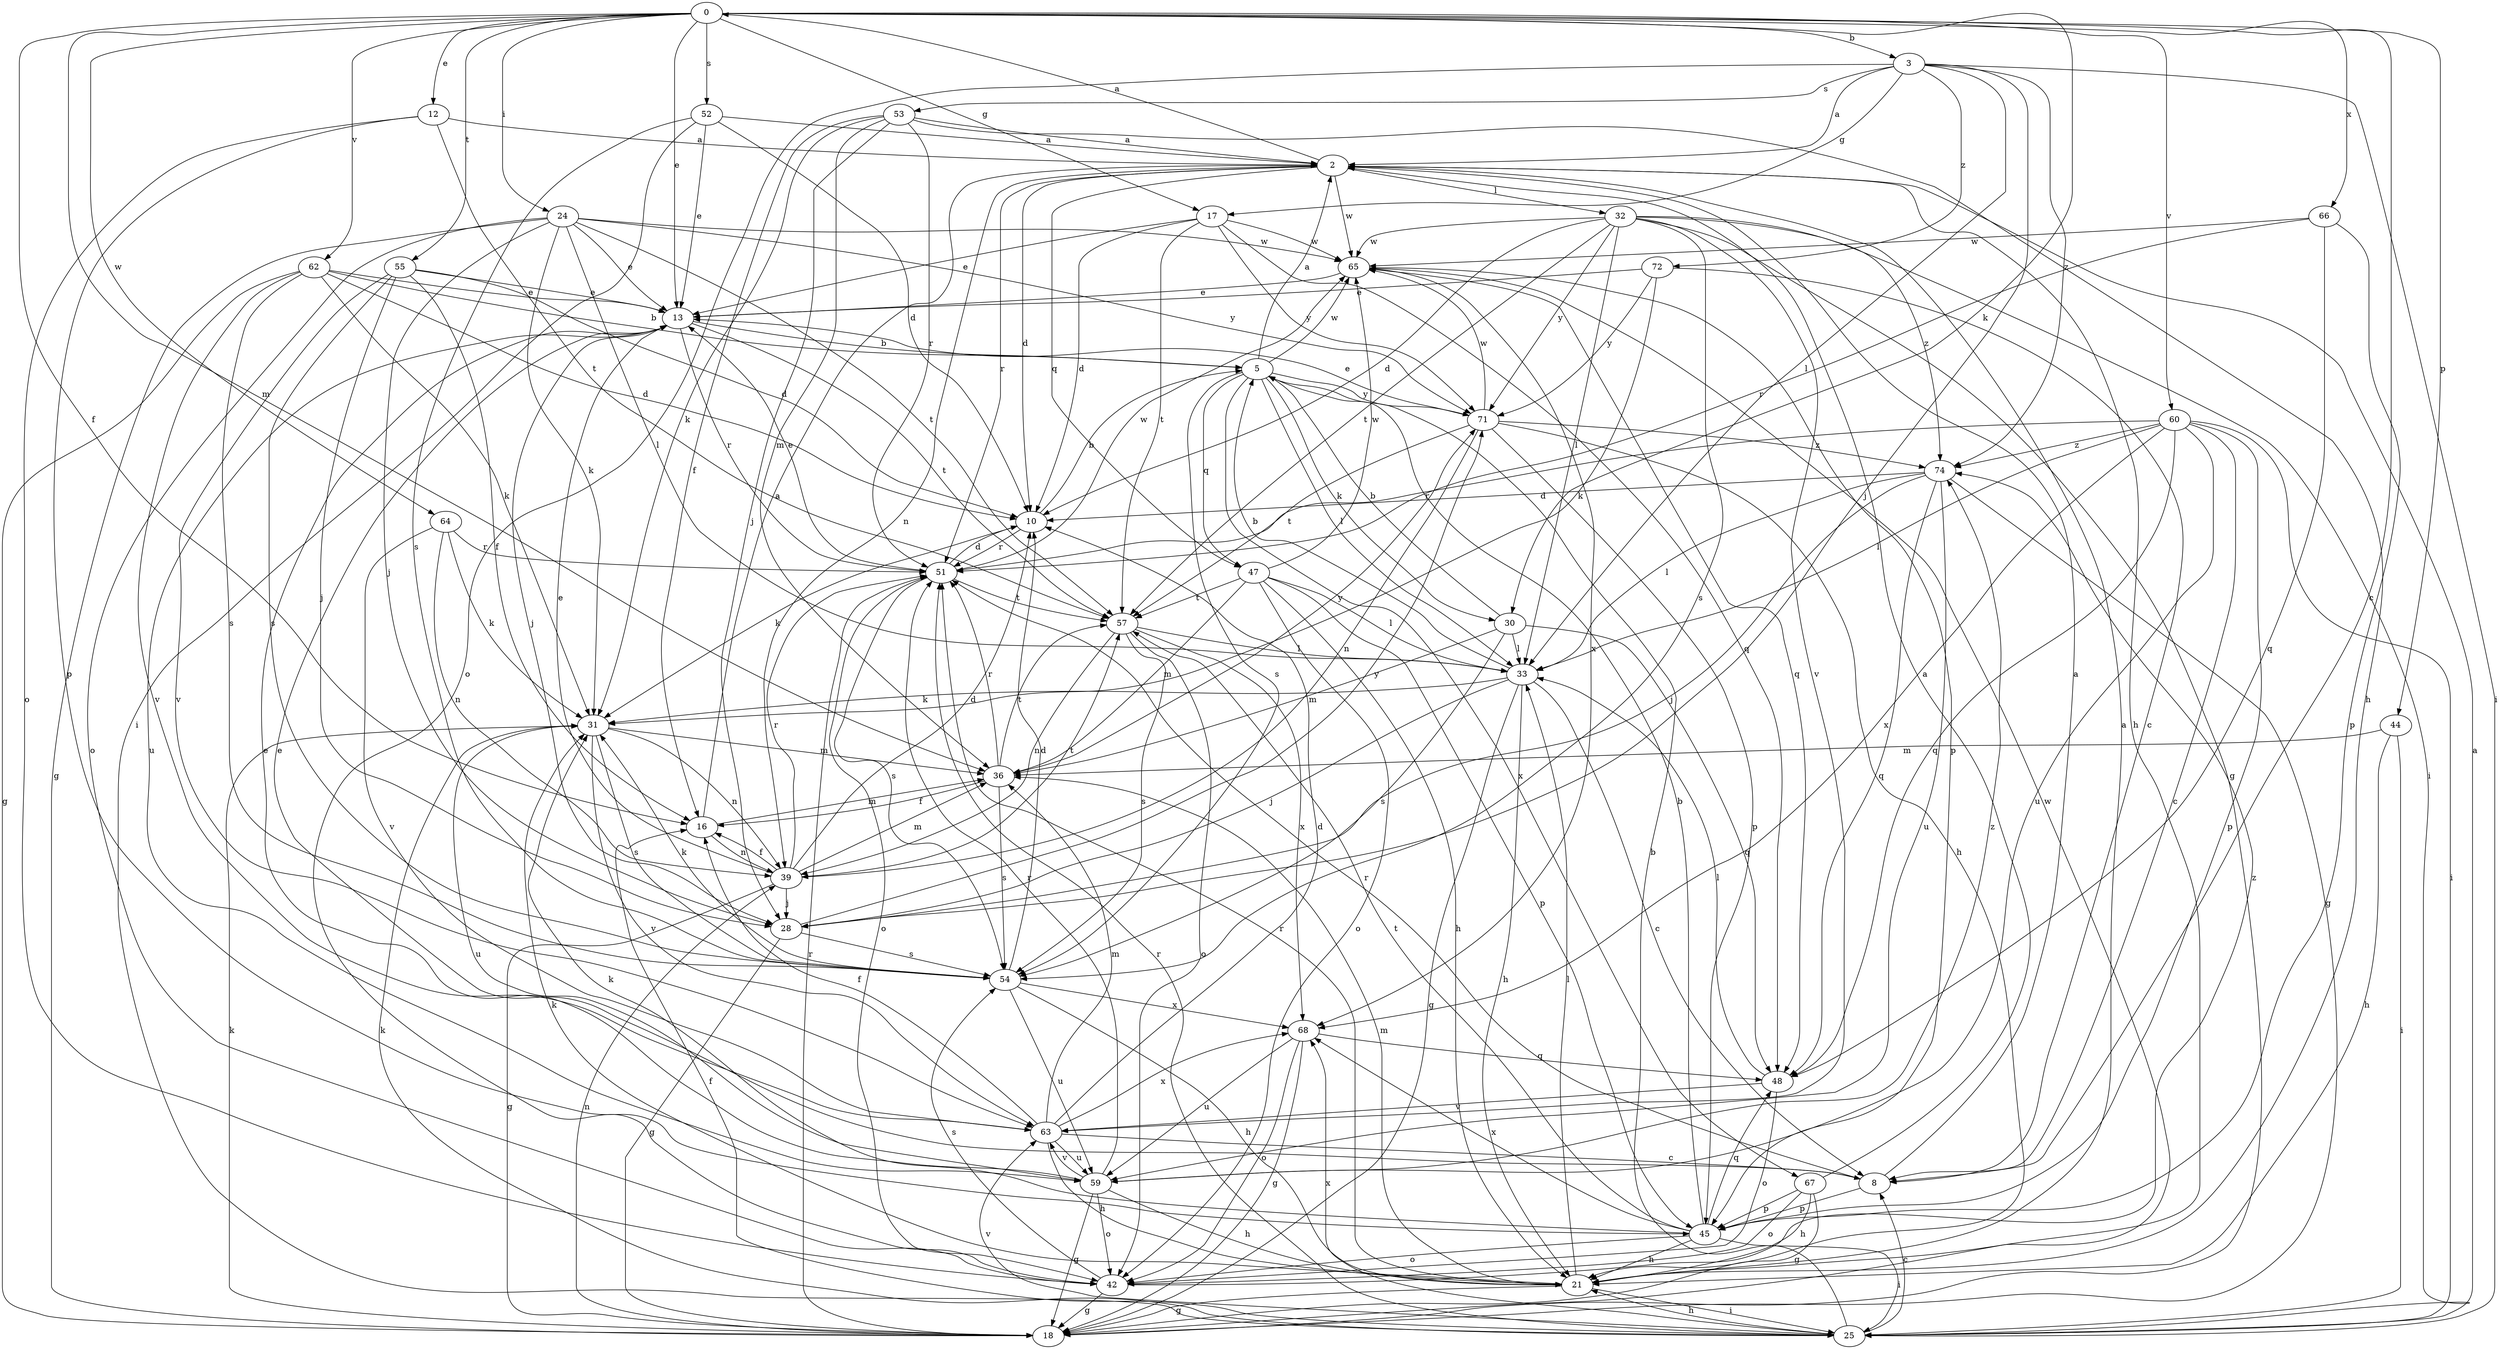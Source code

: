 strict digraph  {
0;
2;
3;
5;
8;
10;
12;
13;
16;
17;
18;
21;
24;
25;
28;
30;
31;
32;
33;
36;
39;
42;
44;
45;
47;
48;
51;
52;
53;
54;
55;
57;
59;
60;
62;
63;
64;
65;
66;
67;
68;
71;
72;
74;
0 -> 3  [label=b];
0 -> 8  [label=c];
0 -> 12  [label=e];
0 -> 13  [label=e];
0 -> 16  [label=f];
0 -> 17  [label=g];
0 -> 24  [label=i];
0 -> 30  [label=k];
0 -> 36  [label=m];
0 -> 44  [label=p];
0 -> 52  [label=s];
0 -> 55  [label=t];
0 -> 60  [label=v];
0 -> 62  [label=v];
0 -> 64  [label=w];
0 -> 66  [label=x];
2 -> 0  [label=a];
2 -> 10  [label=d];
2 -> 21  [label=h];
2 -> 32  [label=l];
2 -> 39  [label=n];
2 -> 47  [label=q];
2 -> 51  [label=r];
2 -> 65  [label=w];
3 -> 2  [label=a];
3 -> 17  [label=g];
3 -> 25  [label=i];
3 -> 28  [label=j];
3 -> 33  [label=l];
3 -> 42  [label=o];
3 -> 53  [label=s];
3 -> 72  [label=z];
3 -> 74  [label=z];
5 -> 2  [label=a];
5 -> 30  [label=k];
5 -> 33  [label=l];
5 -> 47  [label=q];
5 -> 54  [label=s];
5 -> 65  [label=w];
5 -> 67  [label=x];
5 -> 71  [label=y];
8 -> 2  [label=a];
8 -> 13  [label=e];
8 -> 45  [label=p];
8 -> 51  [label=r];
10 -> 5  [label=b];
10 -> 31  [label=k];
10 -> 51  [label=r];
12 -> 2  [label=a];
12 -> 42  [label=o];
12 -> 45  [label=p];
12 -> 57  [label=t];
13 -> 5  [label=b];
13 -> 28  [label=j];
13 -> 51  [label=r];
13 -> 57  [label=t];
13 -> 59  [label=u];
16 -> 2  [label=a];
16 -> 36  [label=m];
16 -> 39  [label=n];
17 -> 10  [label=d];
17 -> 13  [label=e];
17 -> 48  [label=q];
17 -> 57  [label=t];
17 -> 65  [label=w];
17 -> 71  [label=y];
18 -> 31  [label=k];
18 -> 39  [label=n];
18 -> 51  [label=r];
18 -> 65  [label=w];
21 -> 2  [label=a];
21 -> 18  [label=g];
21 -> 25  [label=i];
21 -> 31  [label=k];
21 -> 33  [label=l];
21 -> 36  [label=m];
21 -> 51  [label=r];
24 -> 13  [label=e];
24 -> 18  [label=g];
24 -> 28  [label=j];
24 -> 31  [label=k];
24 -> 33  [label=l];
24 -> 42  [label=o];
24 -> 57  [label=t];
24 -> 65  [label=w];
24 -> 71  [label=y];
25 -> 2  [label=a];
25 -> 5  [label=b];
25 -> 8  [label=c];
25 -> 16  [label=f];
25 -> 21  [label=h];
25 -> 31  [label=k];
25 -> 51  [label=r];
25 -> 63  [label=v];
25 -> 68  [label=x];
28 -> 18  [label=g];
28 -> 54  [label=s];
28 -> 71  [label=y];
30 -> 5  [label=b];
30 -> 33  [label=l];
30 -> 36  [label=m];
30 -> 48  [label=q];
30 -> 54  [label=s];
31 -> 36  [label=m];
31 -> 39  [label=n];
31 -> 54  [label=s];
31 -> 59  [label=u];
31 -> 63  [label=v];
32 -> 10  [label=d];
32 -> 18  [label=g];
32 -> 25  [label=i];
32 -> 33  [label=l];
32 -> 54  [label=s];
32 -> 57  [label=t];
32 -> 63  [label=v];
32 -> 65  [label=w];
32 -> 71  [label=y];
32 -> 74  [label=z];
33 -> 5  [label=b];
33 -> 8  [label=c];
33 -> 18  [label=g];
33 -> 21  [label=h];
33 -> 28  [label=j];
33 -> 31  [label=k];
36 -> 16  [label=f];
36 -> 51  [label=r];
36 -> 54  [label=s];
36 -> 57  [label=t];
36 -> 71  [label=y];
39 -> 10  [label=d];
39 -> 13  [label=e];
39 -> 16  [label=f];
39 -> 18  [label=g];
39 -> 28  [label=j];
39 -> 36  [label=m];
39 -> 51  [label=r];
39 -> 57  [label=t];
42 -> 18  [label=g];
42 -> 54  [label=s];
42 -> 74  [label=z];
44 -> 21  [label=h];
44 -> 25  [label=i];
44 -> 36  [label=m];
45 -> 5  [label=b];
45 -> 21  [label=h];
45 -> 25  [label=i];
45 -> 31  [label=k];
45 -> 42  [label=o];
45 -> 48  [label=q];
45 -> 57  [label=t];
45 -> 68  [label=x];
47 -> 21  [label=h];
47 -> 33  [label=l];
47 -> 36  [label=m];
47 -> 42  [label=o];
47 -> 45  [label=p];
47 -> 57  [label=t];
47 -> 65  [label=w];
48 -> 33  [label=l];
48 -> 42  [label=o];
48 -> 63  [label=v];
51 -> 10  [label=d];
51 -> 13  [label=e];
51 -> 42  [label=o];
51 -> 54  [label=s];
51 -> 57  [label=t];
51 -> 65  [label=w];
52 -> 2  [label=a];
52 -> 10  [label=d];
52 -> 13  [label=e];
52 -> 25  [label=i];
52 -> 54  [label=s];
53 -> 2  [label=a];
53 -> 16  [label=f];
53 -> 21  [label=h];
53 -> 28  [label=j];
53 -> 31  [label=k];
53 -> 36  [label=m];
53 -> 51  [label=r];
54 -> 10  [label=d];
54 -> 21  [label=h];
54 -> 31  [label=k];
54 -> 59  [label=u];
54 -> 68  [label=x];
55 -> 10  [label=d];
55 -> 13  [label=e];
55 -> 16  [label=f];
55 -> 28  [label=j];
55 -> 54  [label=s];
55 -> 63  [label=v];
57 -> 33  [label=l];
57 -> 39  [label=n];
57 -> 42  [label=o];
57 -> 54  [label=s];
57 -> 68  [label=x];
59 -> 13  [label=e];
59 -> 18  [label=g];
59 -> 21  [label=h];
59 -> 42  [label=o];
59 -> 51  [label=r];
59 -> 63  [label=v];
59 -> 74  [label=z];
60 -> 8  [label=c];
60 -> 25  [label=i];
60 -> 33  [label=l];
60 -> 45  [label=p];
60 -> 48  [label=q];
60 -> 51  [label=r];
60 -> 59  [label=u];
60 -> 68  [label=x];
60 -> 74  [label=z];
62 -> 5  [label=b];
62 -> 10  [label=d];
62 -> 13  [label=e];
62 -> 18  [label=g];
62 -> 31  [label=k];
62 -> 54  [label=s];
62 -> 63  [label=v];
63 -> 8  [label=c];
63 -> 10  [label=d];
63 -> 16  [label=f];
63 -> 21  [label=h];
63 -> 36  [label=m];
63 -> 59  [label=u];
63 -> 68  [label=x];
64 -> 31  [label=k];
64 -> 39  [label=n];
64 -> 51  [label=r];
64 -> 63  [label=v];
65 -> 13  [label=e];
65 -> 45  [label=p];
65 -> 48  [label=q];
65 -> 68  [label=x];
66 -> 45  [label=p];
66 -> 48  [label=q];
66 -> 51  [label=r];
66 -> 65  [label=w];
67 -> 2  [label=a];
67 -> 18  [label=g];
67 -> 21  [label=h];
67 -> 42  [label=o];
67 -> 45  [label=p];
68 -> 18  [label=g];
68 -> 42  [label=o];
68 -> 48  [label=q];
68 -> 59  [label=u];
71 -> 13  [label=e];
71 -> 21  [label=h];
71 -> 39  [label=n];
71 -> 45  [label=p];
71 -> 57  [label=t];
71 -> 65  [label=w];
71 -> 74  [label=z];
72 -> 8  [label=c];
72 -> 13  [label=e];
72 -> 31  [label=k];
72 -> 71  [label=y];
74 -> 10  [label=d];
74 -> 18  [label=g];
74 -> 28  [label=j];
74 -> 33  [label=l];
74 -> 48  [label=q];
74 -> 59  [label=u];
}
